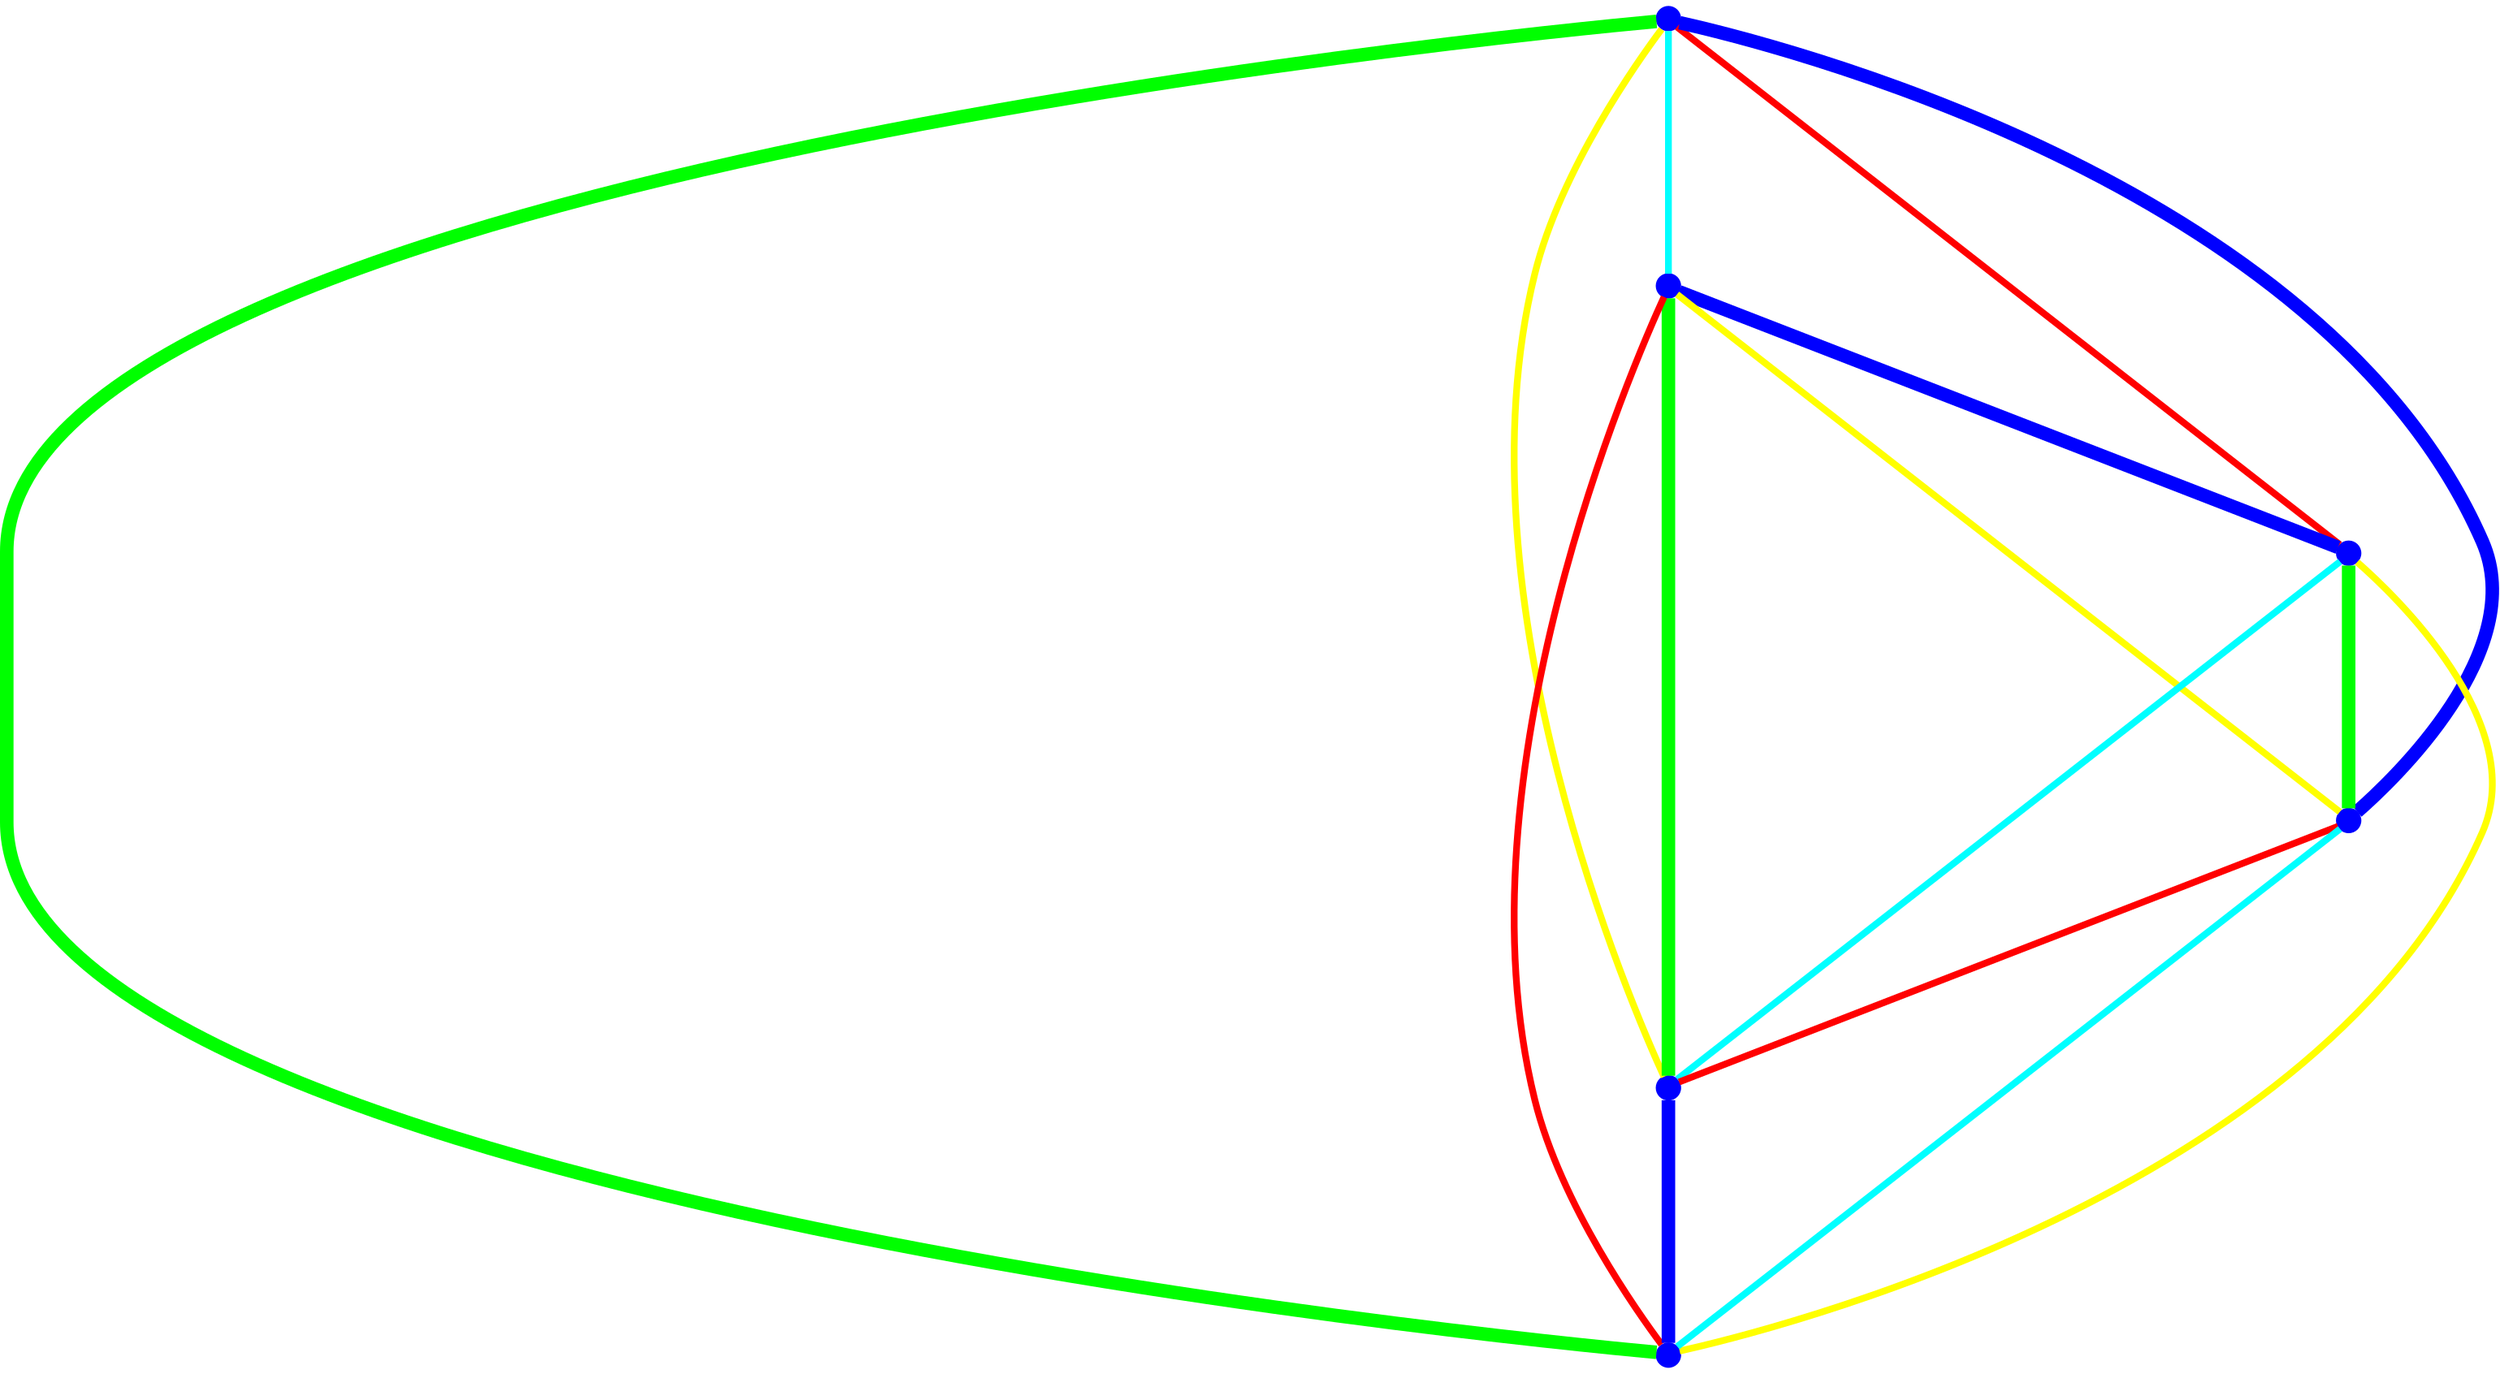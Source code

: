 graph {
ranksep=2
nodesep=2
node [label="" shape=circle style=filled fixedsize=true color=blue fillcolor=blue width=0.2];
"1" -- "2" [style="solid",penwidth="4",color="cyan"];
"1" -- "3" [style="solid",penwidth="4",color="red"];
"1" -- "4" [style="solid",penwidth="8",color="blue"];
"1" -- "5" [style="solid",penwidth="4",color="yellow"];
"1" -- "6" [style="solid",penwidth="8",color="green"];
"2" -- "3" [style="solid",penwidth="8",color="blue"];
"2" -- "4" [style="solid",penwidth="4",color="yellow"];
"2" -- "5" [style="solid",penwidth="8",color="green"];
"2" -- "6" [style="solid",penwidth="4",color="red"];
"3" -- "4" [style="solid",penwidth="8",color="green"];
"3" -- "5" [style="solid",penwidth="4",color="cyan"];
"3" -- "6" [style="solid",penwidth="4",color="yellow"];
"4" -- "5" [style="solid",penwidth="4",color="red"];
"4" -- "6" [style="solid",penwidth="4",color="cyan"];
"5" -- "6" [style="solid",penwidth="8",color="blue"];
}
